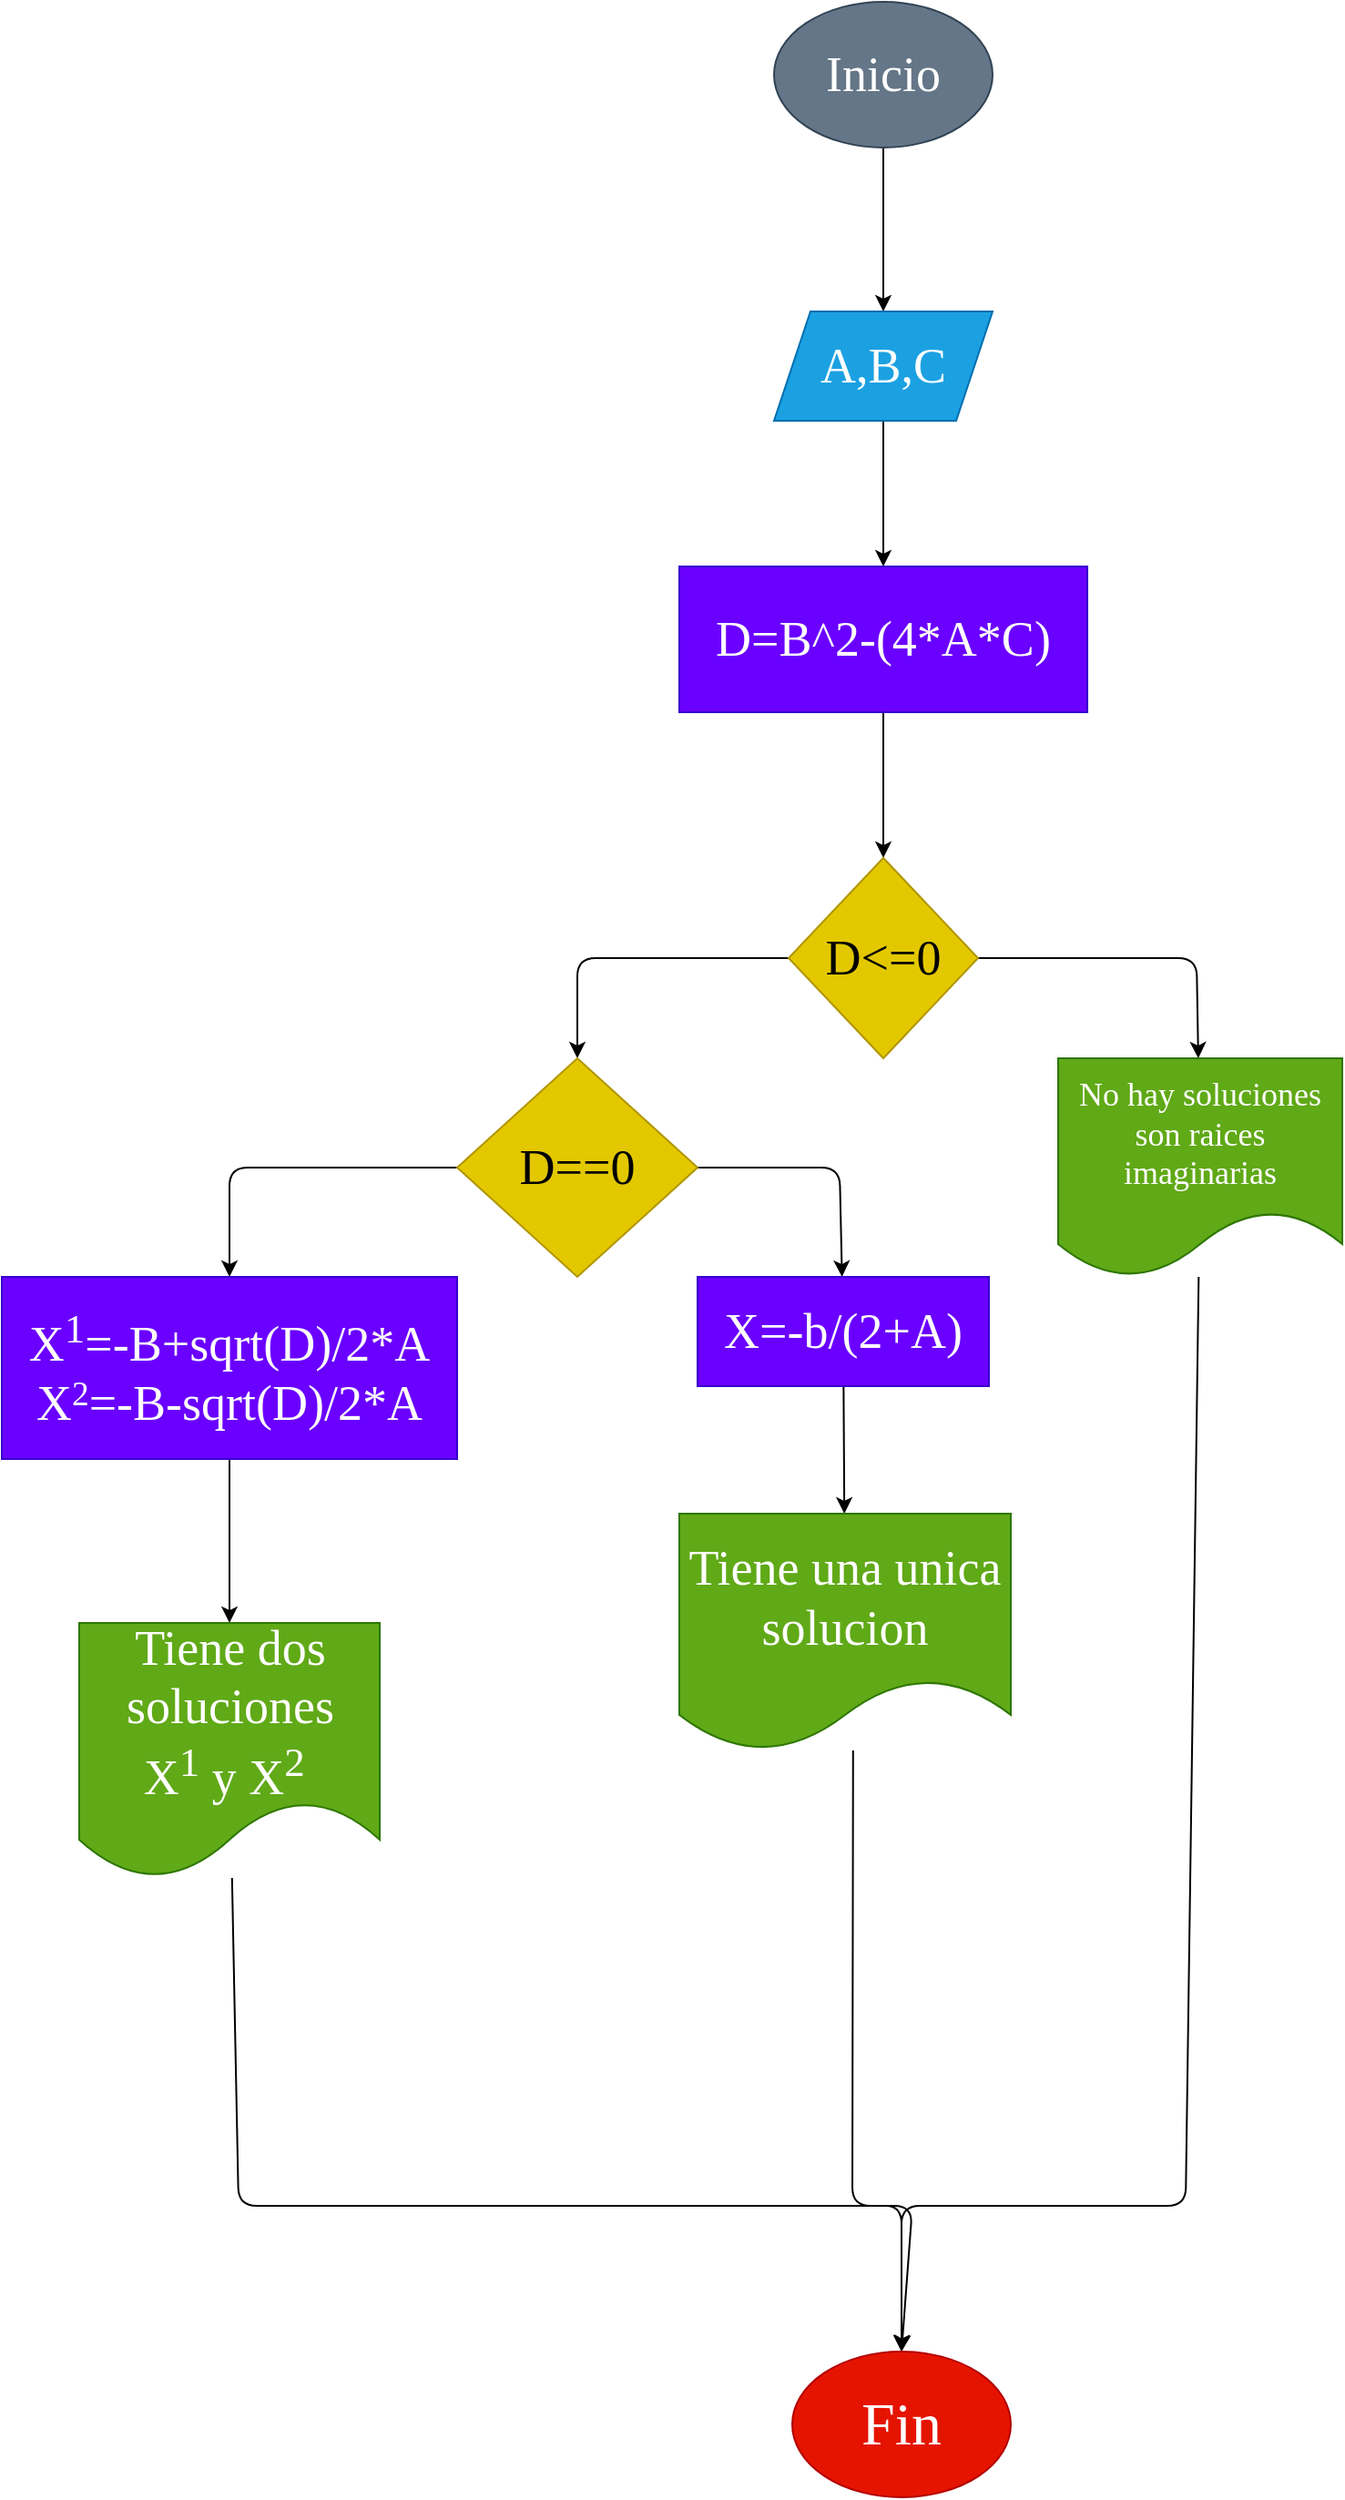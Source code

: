 <mxfile>
    <diagram id="TsHCjm7W-puMc6sQwqfO" name="Página-1">
        <mxGraphModel dx="1767" dy="793" grid="1" gridSize="10" guides="1" tooltips="1" connect="1" arrows="1" fold="1" page="1" pageScale="1" pageWidth="827" pageHeight="1169" math="1" shadow="0">
            <root>
                <mxCell id="0"/>
                <mxCell id="1" parent="0"/>
                <mxCell id="4" value="" style="edgeStyle=none;html=1;fontFamily=Comic Sans MS;fontSize=27;" edge="1" parent="1" source="2" target="3">
                    <mxGeometry relative="1" as="geometry"/>
                </mxCell>
                <mxCell id="2" value="Inicio" style="ellipse;whiteSpace=wrap;html=1;fillColor=#647687;fontColor=#ffffff;strokeColor=#314354;fontFamily=Comic Sans MS;fontSize=27;" vertex="1" parent="1">
                    <mxGeometry x="354" y="30" width="120" height="80" as="geometry"/>
                </mxCell>
                <mxCell id="6" value="" style="edgeStyle=none;html=1;fontFamily=Comic Sans MS;fontSize=27;" edge="1" parent="1" source="3" target="5">
                    <mxGeometry relative="1" as="geometry"/>
                </mxCell>
                <mxCell id="3" value="A,B,C" style="shape=parallelogram;perimeter=parallelogramPerimeter;whiteSpace=wrap;html=1;fixedSize=1;fontSize=27;fontFamily=Comic Sans MS;fillColor=#1ba1e2;strokeColor=#006EAF;fontColor=#ffffff;" vertex="1" parent="1">
                    <mxGeometry x="354" y="200" width="120" height="60" as="geometry"/>
                </mxCell>
                <mxCell id="8" value="" style="edgeStyle=none;html=1;fontFamily=Comic Sans MS;fontSize=27;" edge="1" parent="1" source="5" target="7">
                    <mxGeometry relative="1" as="geometry"/>
                </mxCell>
                <mxCell id="5" value="D=B^2-(4*A*C)" style="whiteSpace=wrap;html=1;fontSize=27;fontFamily=Comic Sans MS;fillColor=#6a00ff;strokeColor=#3700CC;fontColor=#ffffff;" vertex="1" parent="1">
                    <mxGeometry x="302" y="340" width="224" height="80" as="geometry"/>
                </mxCell>
                <mxCell id="10" value="" style="edgeStyle=none;html=1;fontFamily=Comic Sans MS;fontSize=27;" edge="1" parent="1" source="7" target="9">
                    <mxGeometry relative="1" as="geometry">
                        <Array as="points">
                            <mxPoint x="586" y="555"/>
                        </Array>
                    </mxGeometry>
                </mxCell>
                <mxCell id="12" value="" style="edgeStyle=none;html=1;fontFamily=Comic Sans MS;fontSize=27;" edge="1" parent="1" source="7" target="11">
                    <mxGeometry relative="1" as="geometry">
                        <Array as="points">
                            <mxPoint x="246" y="555"/>
                        </Array>
                    </mxGeometry>
                </mxCell>
                <mxCell id="7" value="D&amp;lt;=0" style="rhombus;whiteSpace=wrap;html=1;fontSize=27;fontFamily=Comic Sans MS;fillColor=#e3c800;strokeColor=#B09500;fontColor=#000000;" vertex="1" parent="1">
                    <mxGeometry x="362" y="500" width="104" height="110" as="geometry"/>
                </mxCell>
                <mxCell id="26" style="edgeStyle=none;html=1;entryX=0.5;entryY=0;entryDx=0;entryDy=0;fontFamily=Comic Sans MS;fontSize=18;" edge="1" parent="1" source="9" target="23">
                    <mxGeometry relative="1" as="geometry">
                        <Array as="points">
                            <mxPoint x="580" y="1240"/>
                            <mxPoint x="424" y="1240"/>
                        </Array>
                    </mxGeometry>
                </mxCell>
                <mxCell id="9" value="No hay soluciones son raices imaginarias" style="shape=document;whiteSpace=wrap;html=1;boundedLbl=1;fontSize=18;fontFamily=Comic Sans MS;fillColor=#60a917;strokeColor=#2D7600;fontColor=#ffffff;" vertex="1" parent="1">
                    <mxGeometry x="510" y="610" width="156" height="120" as="geometry"/>
                </mxCell>
                <mxCell id="14" value="" style="edgeStyle=none;html=1;fontFamily=Comic Sans MS;fontSize=18;" edge="1" parent="1" source="11" target="13">
                    <mxGeometry relative="1" as="geometry">
                        <Array as="points">
                            <mxPoint x="390" y="670"/>
                        </Array>
                    </mxGeometry>
                </mxCell>
                <mxCell id="16" value="" style="edgeStyle=none;html=1;fontFamily=Comic Sans MS;fontSize=18;" edge="1" parent="1" source="11" target="15">
                    <mxGeometry relative="1" as="geometry">
                        <Array as="points">
                            <mxPoint x="55" y="670"/>
                        </Array>
                    </mxGeometry>
                </mxCell>
                <mxCell id="11" value="D==0" style="rhombus;whiteSpace=wrap;html=1;fontSize=27;fontFamily=Comic Sans MS;fillColor=#e3c800;strokeColor=#B09500;fontColor=#000000;" vertex="1" parent="1">
                    <mxGeometry x="180" y="610" width="132" height="120" as="geometry"/>
                </mxCell>
                <mxCell id="22" value="" style="edgeStyle=none;html=1;fontFamily=Comic Sans MS;fontSize=18;" edge="1" parent="1" source="13" target="21">
                    <mxGeometry relative="1" as="geometry"/>
                </mxCell>
                <mxCell id="13" value="X=-b/(2+A)" style="whiteSpace=wrap;html=1;fontSize=27;fontFamily=Comic Sans MS;fillColor=#6a00ff;strokeColor=#3700CC;fontColor=#ffffff;" vertex="1" parent="1">
                    <mxGeometry x="312" y="730" width="160" height="60" as="geometry"/>
                </mxCell>
                <mxCell id="20" value="" style="edgeStyle=none;html=1;fontFamily=Comic Sans MS;fontSize=18;" edge="1" parent="1" source="15" target="19">
                    <mxGeometry relative="1" as="geometry"/>
                </mxCell>
                <mxCell id="15" value="X&lt;sup&gt;1&lt;/sup&gt;=-B+sqrt(D)/2*A&lt;br&gt;X&lt;span style=&quot;font-size: 22.5px&quot;&gt;&lt;sup&gt;2&lt;/sup&gt;&lt;/span&gt;=-B-sqrt(D)/2*A" style="whiteSpace=wrap;html=1;fontSize=27;fontFamily=Comic Sans MS;fillColor=#6a00ff;strokeColor=#3700CC;fontColor=#ffffff;" vertex="1" parent="1">
                    <mxGeometry x="-70" y="730" width="250" height="100" as="geometry"/>
                </mxCell>
                <mxCell id="24" style="edgeStyle=none;html=1;entryX=0.5;entryY=0;entryDx=0;entryDy=0;fontFamily=Comic Sans MS;fontSize=18;" edge="1" parent="1" source="19" target="23">
                    <mxGeometry relative="1" as="geometry">
                        <Array as="points">
                            <mxPoint x="60" y="1240"/>
                            <mxPoint x="430" y="1240"/>
                        </Array>
                    </mxGeometry>
                </mxCell>
                <mxCell id="19" value="Tiene dos soluciones X&lt;sup&gt;1&lt;/sup&gt;&amp;nbsp;y X&lt;sup&gt;2&lt;/sup&gt;&amp;nbsp;" style="shape=document;whiteSpace=wrap;html=1;boundedLbl=1;fontSize=27;fontFamily=Comic Sans MS;fillColor=#60a917;strokeColor=#2D7600;fontColor=#ffffff;" vertex="1" parent="1">
                    <mxGeometry x="-27.5" y="920" width="165" height="140" as="geometry"/>
                </mxCell>
                <mxCell id="25" style="edgeStyle=none;html=1;fontFamily=Comic Sans MS;fontSize=18;entryX=0.5;entryY=0;entryDx=0;entryDy=0;" edge="1" parent="1" target="23">
                    <mxGeometry relative="1" as="geometry">
                        <mxPoint x="411" y="1250" as="targetPoint"/>
                        <mxPoint x="397.4" y="990" as="sourcePoint"/>
                        <Array as="points">
                            <mxPoint x="397" y="1240"/>
                            <mxPoint x="424" y="1240"/>
                        </Array>
                    </mxGeometry>
                </mxCell>
                <mxCell id="21" value="Tiene una unica solucion" style="shape=document;whiteSpace=wrap;html=1;boundedLbl=1;fontSize=27;fontFamily=Comic Sans MS;fillColor=#60a917;strokeColor=#2D7600;fontColor=#ffffff;" vertex="1" parent="1">
                    <mxGeometry x="302" y="860" width="182" height="130" as="geometry"/>
                </mxCell>
                <mxCell id="23" value="Fin" style="ellipse;whiteSpace=wrap;html=1;fontFamily=Comic Sans MS;fontSize=33;fillColor=#e51400;fontColor=#ffffff;strokeColor=#B20000;" vertex="1" parent="1">
                    <mxGeometry x="364" y="1320" width="120" height="80" as="geometry"/>
                </mxCell>
            </root>
        </mxGraphModel>
    </diagram>
</mxfile>